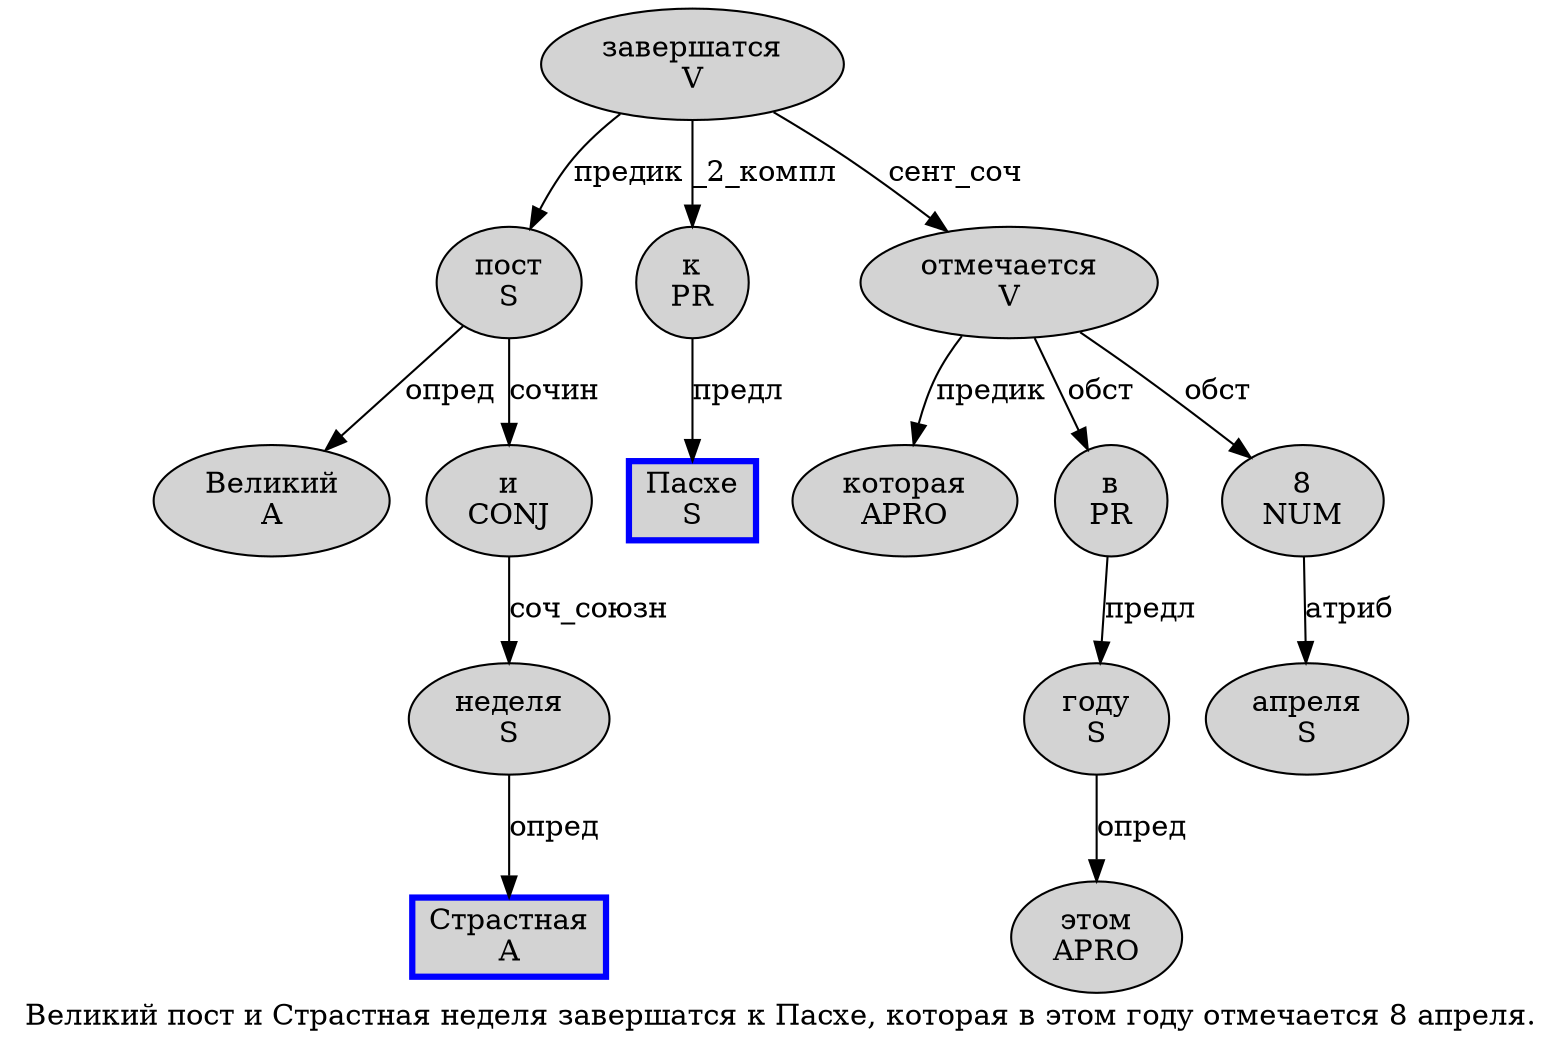 digraph SENTENCE_1041 {
	graph [label="Великий пост и Страстная неделя завершатся к Пасхе, которая в этом году отмечается 8 апреля."]
	node [style=filled]
		0 [label="Великий
A" color="" fillcolor=lightgray penwidth=1 shape=ellipse]
		1 [label="пост
S" color="" fillcolor=lightgray penwidth=1 shape=ellipse]
		2 [label="и
CONJ" color="" fillcolor=lightgray penwidth=1 shape=ellipse]
		3 [label="Страстная
A" color=blue fillcolor=lightgray penwidth=3 shape=box]
		4 [label="неделя
S" color="" fillcolor=lightgray penwidth=1 shape=ellipse]
		5 [label="завершатся
V" color="" fillcolor=lightgray penwidth=1 shape=ellipse]
		6 [label="к
PR" color="" fillcolor=lightgray penwidth=1 shape=ellipse]
		7 [label="Пасхе
S" color=blue fillcolor=lightgray penwidth=3 shape=box]
		9 [label="которая
APRO" color="" fillcolor=lightgray penwidth=1 shape=ellipse]
		10 [label="в
PR" color="" fillcolor=lightgray penwidth=1 shape=ellipse]
		11 [label="этом
APRO" color="" fillcolor=lightgray penwidth=1 shape=ellipse]
		12 [label="году
S" color="" fillcolor=lightgray penwidth=1 shape=ellipse]
		13 [label="отмечается
V" color="" fillcolor=lightgray penwidth=1 shape=ellipse]
		14 [label="8
NUM" color="" fillcolor=lightgray penwidth=1 shape=ellipse]
		15 [label="апреля
S" color="" fillcolor=lightgray penwidth=1 shape=ellipse]
			10 -> 12 [label="предл"]
			4 -> 3 [label="опред"]
			13 -> 9 [label="предик"]
			13 -> 10 [label="обст"]
			13 -> 14 [label="обст"]
			1 -> 0 [label="опред"]
			1 -> 2 [label="сочин"]
			2 -> 4 [label="соч_союзн"]
			14 -> 15 [label="атриб"]
			12 -> 11 [label="опред"]
			5 -> 1 [label="предик"]
			5 -> 6 [label="_2_компл"]
			5 -> 13 [label="сент_соч"]
			6 -> 7 [label="предл"]
}